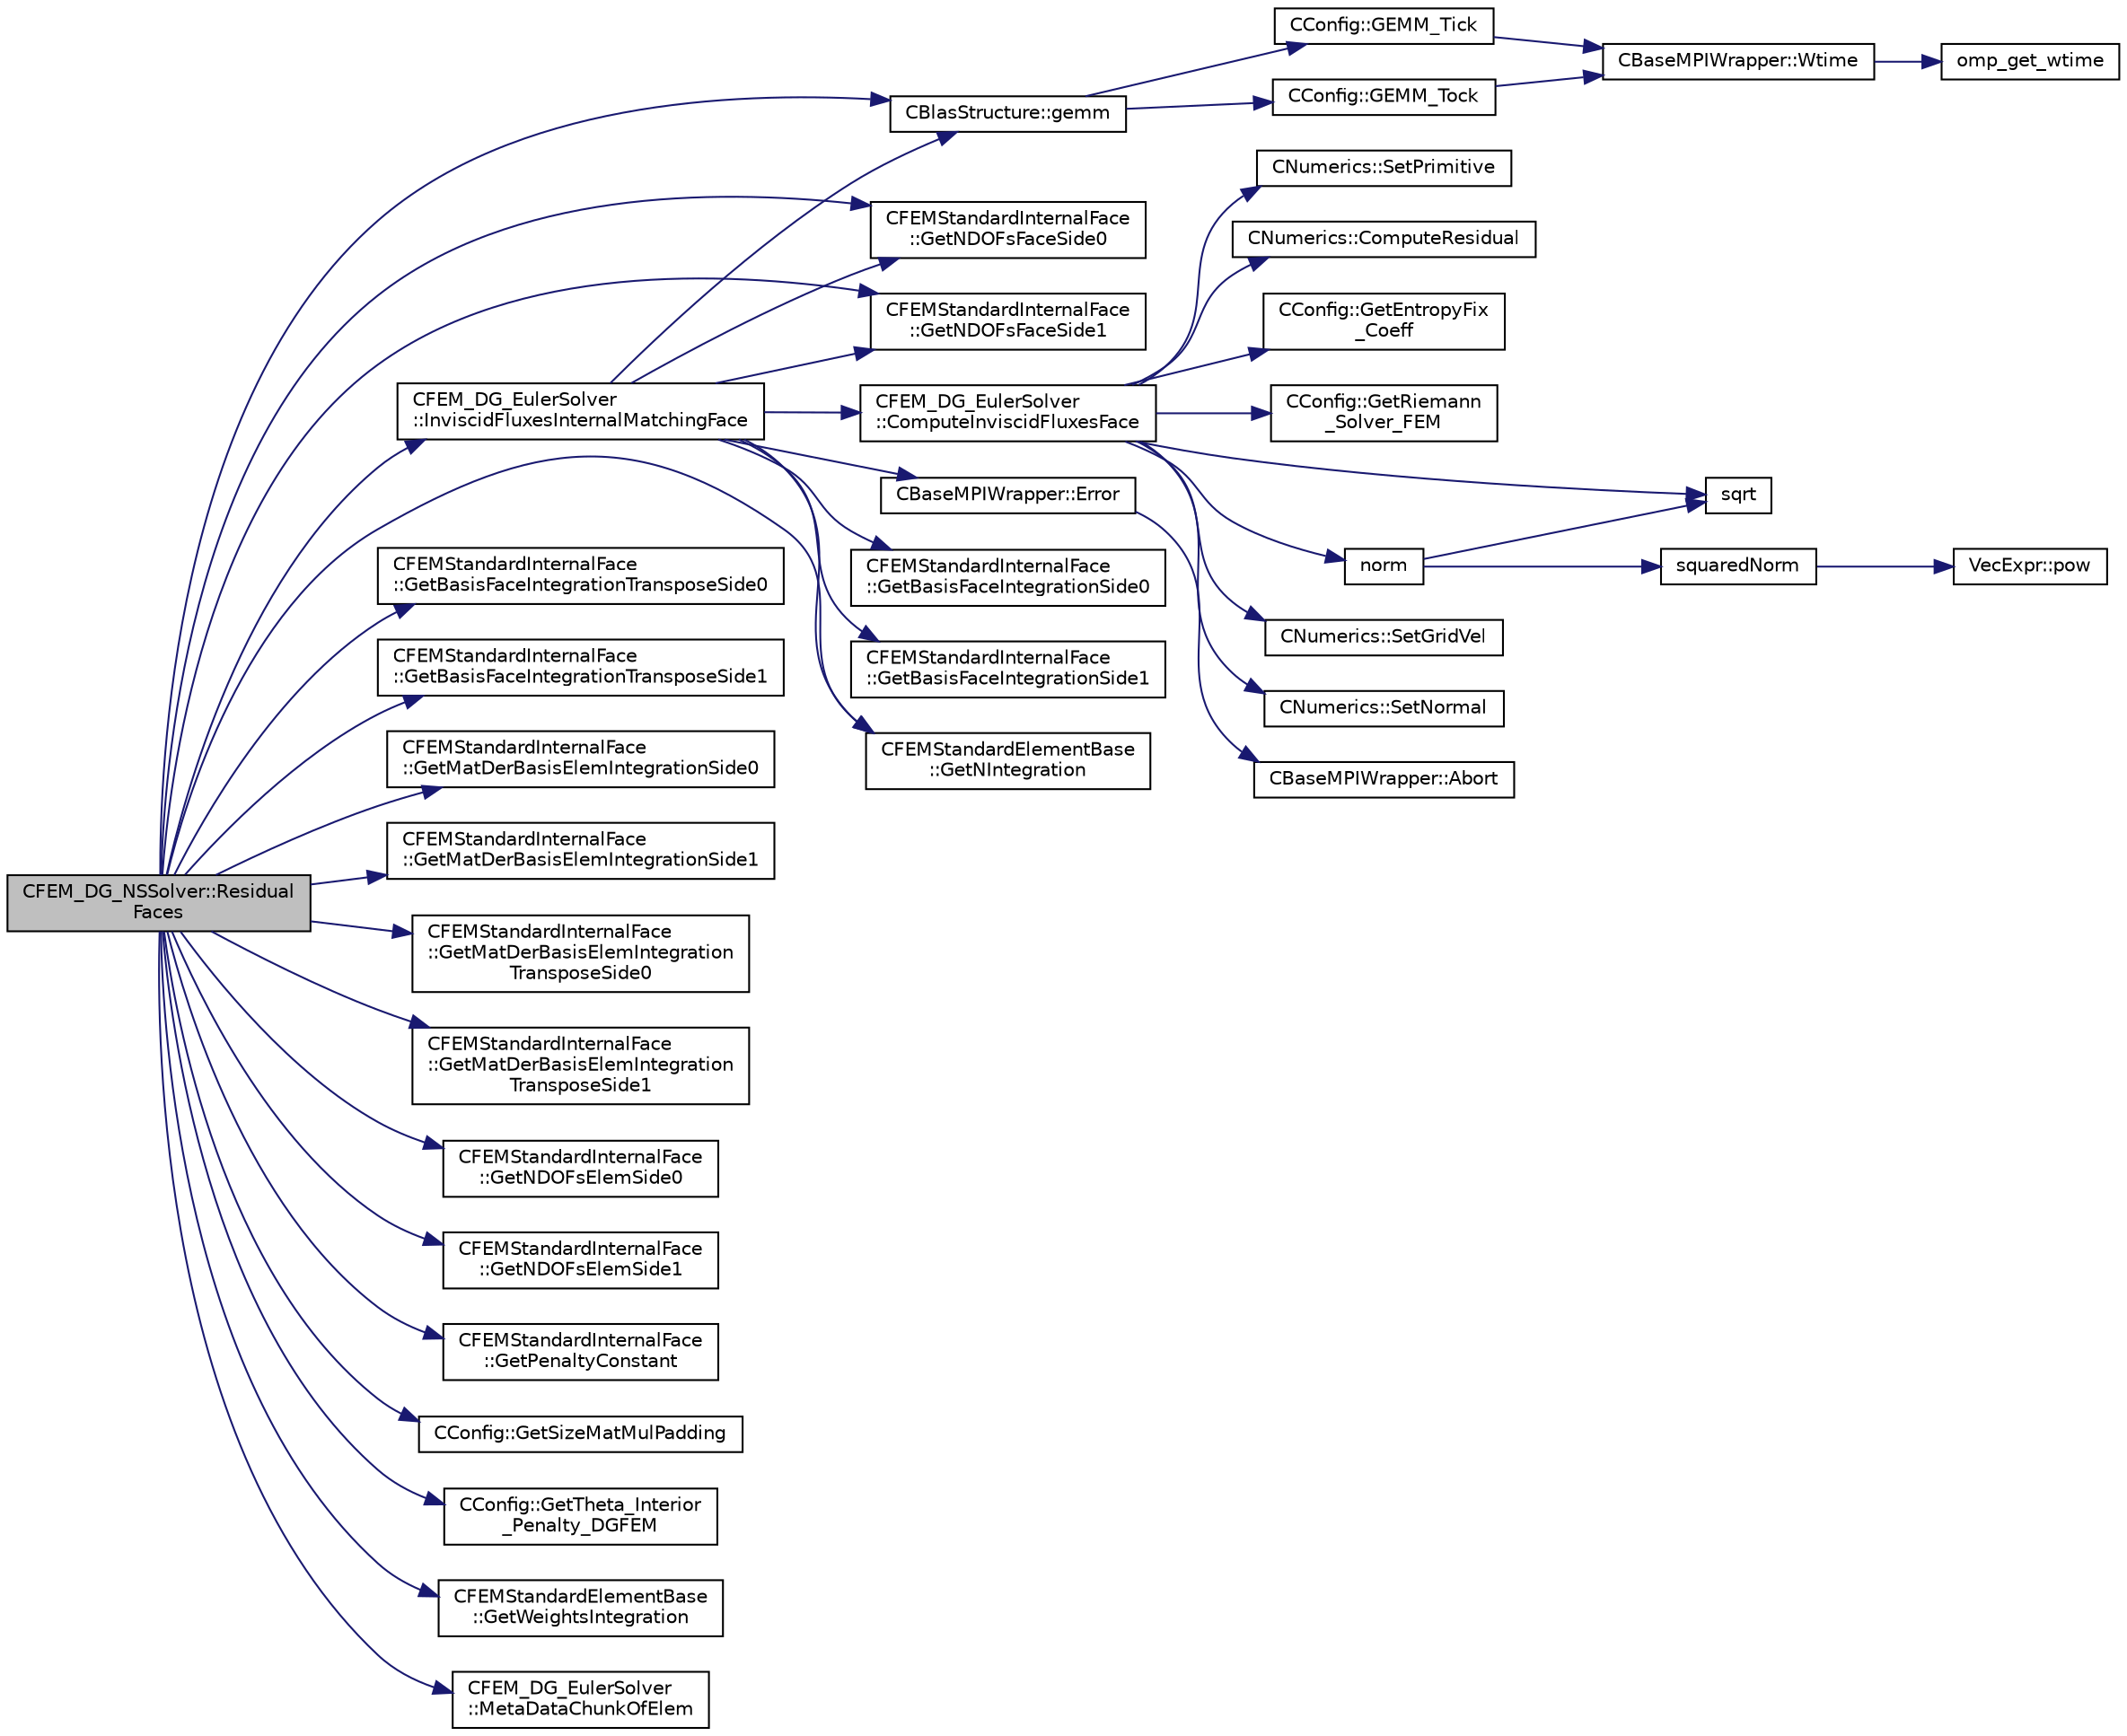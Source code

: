 digraph "CFEM_DG_NSSolver::ResidualFaces"
{
 // LATEX_PDF_SIZE
  edge [fontname="Helvetica",fontsize="10",labelfontname="Helvetica",labelfontsize="10"];
  node [fontname="Helvetica",fontsize="10",shape=record];
  rankdir="LR";
  Node1 [label="CFEM_DG_NSSolver::Residual\lFaces",height=0.2,width=0.4,color="black", fillcolor="grey75", style="filled", fontcolor="black",tooltip="Compute the spatial residual for the given range of faces."];
  Node1 -> Node2 [color="midnightblue",fontsize="10",style="solid",fontname="Helvetica"];
  Node2 [label="CBlasStructure::gemm",height=0.2,width=0.4,color="black", fillcolor="white", style="filled",URL="$classCBlasStructure.html#ad282634317e0a32bce7896e2ddc40043",tooltip="Function, which carries out a dense matrix product. It is a limited version of the BLAS gemm function..."];
  Node2 -> Node3 [color="midnightblue",fontsize="10",style="solid",fontname="Helvetica"];
  Node3 [label="CConfig::GEMM_Tick",height=0.2,width=0.4,color="black", fillcolor="white", style="filled",URL="$classCConfig.html#a2843524e5245c2c6128acdd20e746f4a",tooltip="Start the timer for profiling subroutines."];
  Node3 -> Node4 [color="midnightblue",fontsize="10",style="solid",fontname="Helvetica"];
  Node4 [label="CBaseMPIWrapper::Wtime",height=0.2,width=0.4,color="black", fillcolor="white", style="filled",URL="$classCBaseMPIWrapper.html#adcf32aa628d4b515e8835bc5c56fbf08",tooltip=" "];
  Node4 -> Node5 [color="midnightblue",fontsize="10",style="solid",fontname="Helvetica"];
  Node5 [label="omp_get_wtime",height=0.2,width=0.4,color="black", fillcolor="white", style="filled",URL="$omp__structure_8hpp.html#a649bd48ab038a72108f11f5a85316266",tooltip="Return the wall time."];
  Node2 -> Node6 [color="midnightblue",fontsize="10",style="solid",fontname="Helvetica"];
  Node6 [label="CConfig::GEMM_Tock",height=0.2,width=0.4,color="black", fillcolor="white", style="filled",URL="$classCConfig.html#a695fe18134532a43b328845dd0cce3bb",tooltip="Stop the timer for the GEMM profiling and store results."];
  Node6 -> Node4 [color="midnightblue",fontsize="10",style="solid",fontname="Helvetica"];
  Node1 -> Node7 [color="midnightblue",fontsize="10",style="solid",fontname="Helvetica"];
  Node7 [label="CFEMStandardInternalFace\l::GetBasisFaceIntegrationTransposeSide0",height=0.2,width=0.4,color="black", fillcolor="white", style="filled",URL="$classCFEMStandardInternalFace.html#acb4d942925e07bfc13a241aa0ec34c4a",tooltip="Function, which makes available transpose matrix of the face basis functions of side 0 in the integra..."];
  Node1 -> Node8 [color="midnightblue",fontsize="10",style="solid",fontname="Helvetica"];
  Node8 [label="CFEMStandardInternalFace\l::GetBasisFaceIntegrationTransposeSide1",height=0.2,width=0.4,color="black", fillcolor="white", style="filled",URL="$classCFEMStandardInternalFace.html#a0d2d6958c0259607615f6715754eede8",tooltip="Function, which makes available transpose matrix of the face basis functions of side 1 in the integra..."];
  Node1 -> Node9 [color="midnightblue",fontsize="10",style="solid",fontname="Helvetica"];
  Node9 [label="CFEMStandardInternalFace\l::GetMatDerBasisElemIntegrationSide0",height=0.2,width=0.4,color="black", fillcolor="white", style="filled",URL="$classCFEMStandardInternalFace.html#a657e76ad82d82dbf95b2939d36f15c04",tooltip="Function, which makes available the matrix with the derivatives of the element basis functions of sid..."];
  Node1 -> Node10 [color="midnightblue",fontsize="10",style="solid",fontname="Helvetica"];
  Node10 [label="CFEMStandardInternalFace\l::GetMatDerBasisElemIntegrationSide1",height=0.2,width=0.4,color="black", fillcolor="white", style="filled",URL="$classCFEMStandardInternalFace.html#a024d56c5e3414c6bd22b278cea961ed8",tooltip="Function, which makes available the matrix with the derivatives of the element basis functions of sid..."];
  Node1 -> Node11 [color="midnightblue",fontsize="10",style="solid",fontname="Helvetica"];
  Node11 [label="CFEMStandardInternalFace\l::GetMatDerBasisElemIntegration\lTransposeSide0",height=0.2,width=0.4,color="black", fillcolor="white", style="filled",URL="$classCFEMStandardInternalFace.html#a0e31bf5a95fe57e837c1cbcf30e0ccb4",tooltip="Function, which makes available the transpose of the matrix with the derivatives of the element basis..."];
  Node1 -> Node12 [color="midnightblue",fontsize="10",style="solid",fontname="Helvetica"];
  Node12 [label="CFEMStandardInternalFace\l::GetMatDerBasisElemIntegration\lTransposeSide1",height=0.2,width=0.4,color="black", fillcolor="white", style="filled",URL="$classCFEMStandardInternalFace.html#a7a774000d08e4a5bdaae5ff73053911a",tooltip="Function, which makes available the transpose of the matrix with the derivatives of the element basis..."];
  Node1 -> Node13 [color="midnightblue",fontsize="10",style="solid",fontname="Helvetica"];
  Node13 [label="CFEMStandardInternalFace\l::GetNDOFsElemSide0",height=0.2,width=0.4,color="black", fillcolor="white", style="filled",URL="$classCFEMStandardInternalFace.html#a0719e8b18410e4720f58449ac28e8c38",tooltip="Function, which makes available the number of DOFs of the element on side 0 of the face."];
  Node1 -> Node14 [color="midnightblue",fontsize="10",style="solid",fontname="Helvetica"];
  Node14 [label="CFEMStandardInternalFace\l::GetNDOFsElemSide1",height=0.2,width=0.4,color="black", fillcolor="white", style="filled",URL="$classCFEMStandardInternalFace.html#a043294eff88a9374a936fefaca0ea860",tooltip="Function, which makes available the number of DOFs of the element on side 1 of the face."];
  Node1 -> Node15 [color="midnightblue",fontsize="10",style="solid",fontname="Helvetica"];
  Node15 [label="CFEMStandardInternalFace\l::GetNDOFsFaceSide0",height=0.2,width=0.4,color="black", fillcolor="white", style="filled",URL="$classCFEMStandardInternalFace.html#acd4208ae47226c5917479d6a232b7584",tooltip="Function, which makes available the number of DOFs on side 0 of the face."];
  Node1 -> Node16 [color="midnightblue",fontsize="10",style="solid",fontname="Helvetica"];
  Node16 [label="CFEMStandardInternalFace\l::GetNDOFsFaceSide1",height=0.2,width=0.4,color="black", fillcolor="white", style="filled",URL="$classCFEMStandardInternalFace.html#a0e3ff97b8c11ca92ede562565eec7041",tooltip="Function, which makes available the number of DOFs on side 1 of the face."];
  Node1 -> Node17 [color="midnightblue",fontsize="10",style="solid",fontname="Helvetica"];
  Node17 [label="CFEMStandardElementBase\l::GetNIntegration",height=0.2,width=0.4,color="black", fillcolor="white", style="filled",URL="$classCFEMStandardElementBase.html#aa5ad06a05a1d7b66bccca65521168a3b",tooltip="Function, which makes available the number of integration points for this standard element."];
  Node1 -> Node18 [color="midnightblue",fontsize="10",style="solid",fontname="Helvetica"];
  Node18 [label="CFEMStandardInternalFace\l::GetPenaltyConstant",height=0.2,width=0.4,color="black", fillcolor="white", style="filled",URL="$classCFEMStandardInternalFace.html#ab40a08956d8e1bd5a19c7e166b63d3ee",tooltip="Function, which makes available the penalty constant for this standard face."];
  Node1 -> Node19 [color="midnightblue",fontsize="10",style="solid",fontname="Helvetica"];
  Node19 [label="CConfig::GetSizeMatMulPadding",height=0.2,width=0.4,color="black", fillcolor="white", style="filled",URL="$classCConfig.html#a82d3faf3154d13bf694af4d818ef91c7",tooltip="Function to make available the matrix size in vectorization in order to optimize the gemm performance..."];
  Node1 -> Node20 [color="midnightblue",fontsize="10",style="solid",fontname="Helvetica"];
  Node20 [label="CConfig::GetTheta_Interior\l_Penalty_DGFEM",height=0.2,width=0.4,color="black", fillcolor="white", style="filled",URL="$classCConfig.html#a1c1aa8ce41b9bfffea9cbf502ad08188",tooltip="Function to make available the multiplication factor theta of the symmetrizing terms in the DG discre..."];
  Node1 -> Node21 [color="midnightblue",fontsize="10",style="solid",fontname="Helvetica"];
  Node21 [label="CFEMStandardElementBase\l::GetWeightsIntegration",height=0.2,width=0.4,color="black", fillcolor="white", style="filled",URL="$classCFEMStandardElementBase.html#a07b708843f8de8a1f5a4f7113866f10e",tooltip="Function, which makes available the weights in the integration points."];
  Node1 -> Node22 [color="midnightblue",fontsize="10",style="solid",fontname="Helvetica"];
  Node22 [label="CFEM_DG_EulerSolver\l::InviscidFluxesInternalMatchingFace",height=0.2,width=0.4,color="black", fillcolor="white", style="filled",URL="$classCFEM__DG__EulerSolver.html#ab7546cb31b73191bbac2b338c88cfbc4",tooltip="Function, which computes the inviscid fluxes in the face integration points of a chunk of matching in..."];
  Node22 -> Node23 [color="midnightblue",fontsize="10",style="solid",fontname="Helvetica"];
  Node23 [label="CFEM_DG_EulerSolver\l::ComputeInviscidFluxesFace",height=0.2,width=0.4,color="black", fillcolor="white", style="filled",URL="$classCFEM__DG__EulerSolver.html#a4851d39829e12202592d85c36ea36489",tooltip="Function, which computes the inviscid fluxes in face points."];
  Node23 -> Node24 [color="midnightblue",fontsize="10",style="solid",fontname="Helvetica"];
  Node24 [label="CNumerics::ComputeResidual",height=0.2,width=0.4,color="black", fillcolor="white", style="filled",URL="$classCNumerics.html#aa0ca13663a047ef2640b377b33875e29",tooltip="Compute the numerical residual."];
  Node23 -> Node25 [color="midnightblue",fontsize="10",style="solid",fontname="Helvetica"];
  Node25 [label="CConfig::GetEntropyFix\l_Coeff",height=0.2,width=0.4,color="black", fillcolor="white", style="filled",URL="$classCConfig.html#a3ab8d97ce9965e81b02b43ec317199f0",tooltip="Get the entropy fix."];
  Node23 -> Node26 [color="midnightblue",fontsize="10",style="solid",fontname="Helvetica"];
  Node26 [label="CConfig::GetRiemann\l_Solver_FEM",height=0.2,width=0.4,color="black", fillcolor="white", style="filled",URL="$classCConfig.html#aa407eff64aecc882c452ba3690388a30",tooltip="Get the kind of Riemann solver for the DG method (FEM flow solver)."];
  Node23 -> Node27 [color="midnightblue",fontsize="10",style="solid",fontname="Helvetica"];
  Node27 [label="norm",height=0.2,width=0.4,color="black", fillcolor="white", style="filled",URL="$util_8hpp.html#a494ba16f8a24b248d07c5ba547f5203c",tooltip="Vector norm."];
  Node27 -> Node28 [color="midnightblue",fontsize="10",style="solid",fontname="Helvetica"];
  Node28 [label="sqrt",height=0.2,width=0.4,color="black", fillcolor="white", style="filled",URL="$group__SIMD.html#ga54a1925ab40fb4249ea255072520de35",tooltip=" "];
  Node27 -> Node29 [color="midnightblue",fontsize="10",style="solid",fontname="Helvetica"];
  Node29 [label="squaredNorm",height=0.2,width=0.4,color="black", fillcolor="white", style="filled",URL="$util_8hpp.html#a5e0fb9c455913c187e6d7c116d64fd6e",tooltip="Squared norm."];
  Node29 -> Node30 [color="midnightblue",fontsize="10",style="solid",fontname="Helvetica"];
  Node30 [label="VecExpr::pow",height=0.2,width=0.4,color="black", fillcolor="white", style="filled",URL="$group__VecExpr.html#ga7fb255e1f2a1773d3cc6ff7bee1aadd2",tooltip=" "];
  Node23 -> Node31 [color="midnightblue",fontsize="10",style="solid",fontname="Helvetica"];
  Node31 [label="CNumerics::SetGridVel",height=0.2,width=0.4,color="black", fillcolor="white", style="filled",URL="$classCNumerics.html#a3f116b5718153aefee7a22735797af29",tooltip="Set the velocity of the computational grid."];
  Node23 -> Node32 [color="midnightblue",fontsize="10",style="solid",fontname="Helvetica"];
  Node32 [label="CNumerics::SetNormal",height=0.2,width=0.4,color="black", fillcolor="white", style="filled",URL="$classCNumerics.html#a93fd2262832ae5081317548f2f9cdbb3",tooltip="Set the value of the normal vector to the face between two points."];
  Node23 -> Node33 [color="midnightblue",fontsize="10",style="solid",fontname="Helvetica"];
  Node33 [label="CNumerics::SetPrimitive",height=0.2,width=0.4,color="black", fillcolor="white", style="filled",URL="$classCNumerics.html#a028c500ba7ce96d3af061fc8218f76f1",tooltip="Set the value of the primitive variables."];
  Node23 -> Node28 [color="midnightblue",fontsize="10",style="solid",fontname="Helvetica"];
  Node22 -> Node34 [color="midnightblue",fontsize="10",style="solid",fontname="Helvetica"];
  Node34 [label="CBaseMPIWrapper::Error",height=0.2,width=0.4,color="black", fillcolor="white", style="filled",URL="$classCBaseMPIWrapper.html#a04457c47629bda56704e6a8804833eeb",tooltip=" "];
  Node34 -> Node35 [color="midnightblue",fontsize="10",style="solid",fontname="Helvetica"];
  Node35 [label="CBaseMPIWrapper::Abort",height=0.2,width=0.4,color="black", fillcolor="white", style="filled",URL="$classCBaseMPIWrapper.html#af7297d861dca86b45cf561b6ab642e8f",tooltip=" "];
  Node22 -> Node2 [color="midnightblue",fontsize="10",style="solid",fontname="Helvetica"];
  Node22 -> Node36 [color="midnightblue",fontsize="10",style="solid",fontname="Helvetica"];
  Node36 [label="CFEMStandardInternalFace\l::GetBasisFaceIntegrationSide0",height=0.2,width=0.4,color="black", fillcolor="white", style="filled",URL="$classCFEMStandardInternalFace.html#a4b916df7d08b59d10acaf50500b54ad7",tooltip="Function, which makes available the face basis functions of side 0 in the integration points."];
  Node22 -> Node37 [color="midnightblue",fontsize="10",style="solid",fontname="Helvetica"];
  Node37 [label="CFEMStandardInternalFace\l::GetBasisFaceIntegrationSide1",height=0.2,width=0.4,color="black", fillcolor="white", style="filled",URL="$classCFEMStandardInternalFace.html#a6c36a2f53b9ca2993b8ae18b0de1b88a",tooltip="Function, which makes available the face basis functions of side 1 in the integration points."];
  Node22 -> Node15 [color="midnightblue",fontsize="10",style="solid",fontname="Helvetica"];
  Node22 -> Node16 [color="midnightblue",fontsize="10",style="solid",fontname="Helvetica"];
  Node22 -> Node17 [color="midnightblue",fontsize="10",style="solid",fontname="Helvetica"];
  Node1 -> Node38 [color="midnightblue",fontsize="10",style="solid",fontname="Helvetica"];
  Node38 [label="CFEM_DG_EulerSolver\l::MetaDataChunkOfElem",height=0.2,width=0.4,color="black", fillcolor="white", style="filled",URL="$classCFEM__DG__EulerSolver.html#ad358fa06c0e5b2762ad3258eb2c677e2",tooltip="Template function, which determines some meta data for the chunk of elements/faces that must be treat..."];
}

